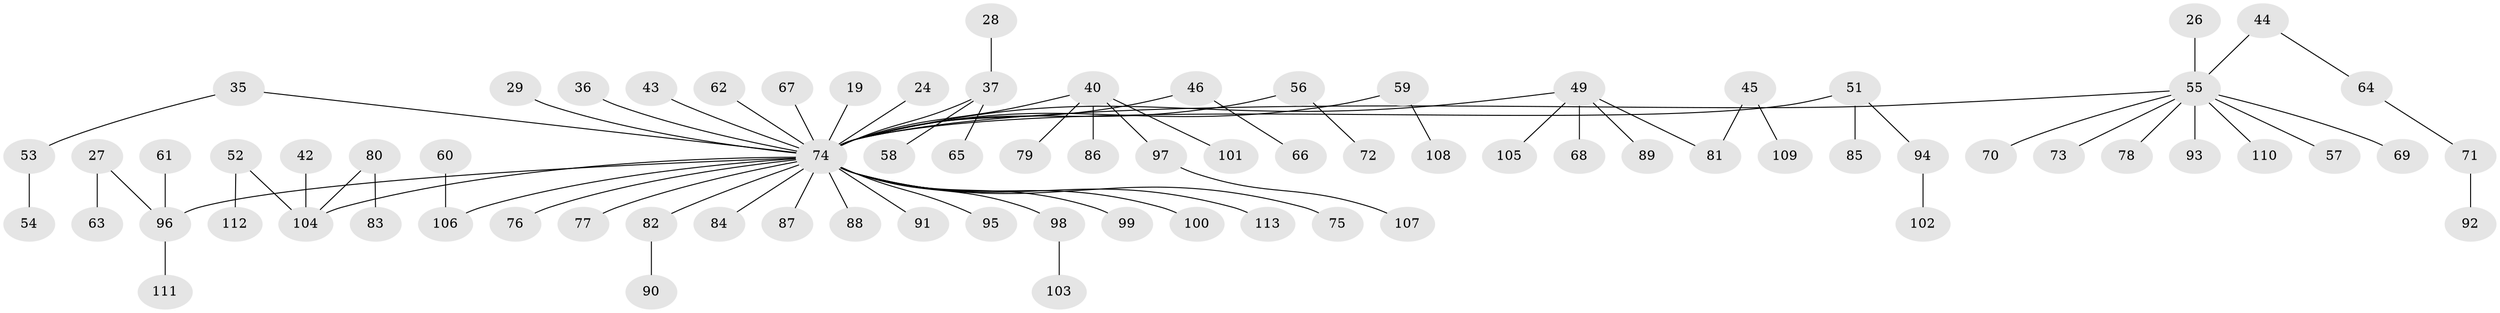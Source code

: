 // original degree distribution, {8: 0.008849557522123894, 3: 0.09734513274336283, 6: 0.02654867256637168, 4: 0.05309734513274336, 7: 0.008849557522123894, 5: 0.035398230088495575, 2: 0.23893805309734514, 1: 0.5309734513274337}
// Generated by graph-tools (version 1.1) at 2025/55/03/04/25 21:55:55]
// undirected, 79 vertices, 78 edges
graph export_dot {
graph [start="1"]
  node [color=gray90,style=filled];
  19;
  24;
  26;
  27;
  28;
  29;
  35;
  36;
  37 [super="+8+13"];
  40 [super="+39"];
  42;
  43;
  44;
  45;
  46;
  49 [super="+21"];
  51 [super="+16"];
  52;
  53;
  54;
  55 [super="+10+15+30"];
  56;
  57;
  58;
  59;
  60;
  61;
  62;
  63;
  64;
  65;
  66;
  67;
  68;
  69;
  70;
  71;
  72;
  73;
  74 [super="+6+9+11+18+7+12+23+17+31+41+48"];
  75;
  76;
  77;
  78;
  79;
  80 [super="+47"];
  81 [super="+34"];
  82;
  83;
  84;
  85;
  86;
  87;
  88;
  89;
  90;
  91;
  92;
  93;
  94;
  95;
  96 [super="+20"];
  97 [super="+50"];
  98;
  99;
  100;
  101;
  102;
  103;
  104 [super="+22"];
  105;
  106 [super="+38"];
  107;
  108;
  109;
  110;
  111;
  112;
  113;
  19 -- 74;
  24 -- 74;
  26 -- 55;
  27 -- 63;
  27 -- 96;
  28 -- 37;
  29 -- 74;
  35 -- 53;
  35 -- 74;
  36 -- 74;
  37 -- 58;
  37 -- 65;
  37 -- 74;
  40 -- 79;
  40 -- 74;
  40 -- 101;
  40 -- 86;
  40 -- 97;
  42 -- 104;
  43 -- 74;
  44 -- 64;
  44 -- 55;
  45 -- 109;
  45 -- 81;
  46 -- 66;
  46 -- 74;
  49 -- 68;
  49 -- 89;
  49 -- 74;
  49 -- 105;
  49 -- 81;
  51 -- 85;
  51 -- 94;
  51 -- 74;
  52 -- 112;
  52 -- 104;
  53 -- 54;
  55 -- 69;
  55 -- 57;
  55 -- 74;
  55 -- 110;
  55 -- 73;
  55 -- 70;
  55 -- 93;
  55 -- 78;
  56 -- 72;
  56 -- 74;
  59 -- 108;
  59 -- 74;
  60 -- 106;
  61 -- 96;
  62 -- 74;
  64 -- 71;
  67 -- 74;
  71 -- 92;
  74 -- 75;
  74 -- 82;
  74 -- 87;
  74 -- 95;
  74 -- 99;
  74 -- 113;
  74 -- 88;
  74 -- 84;
  74 -- 96;
  74 -- 100;
  74 -- 104;
  74 -- 76;
  74 -- 106;
  74 -- 98;
  74 -- 91;
  74 -- 77;
  80 -- 83;
  80 -- 104;
  82 -- 90;
  94 -- 102;
  96 -- 111;
  97 -- 107;
  98 -- 103;
}
